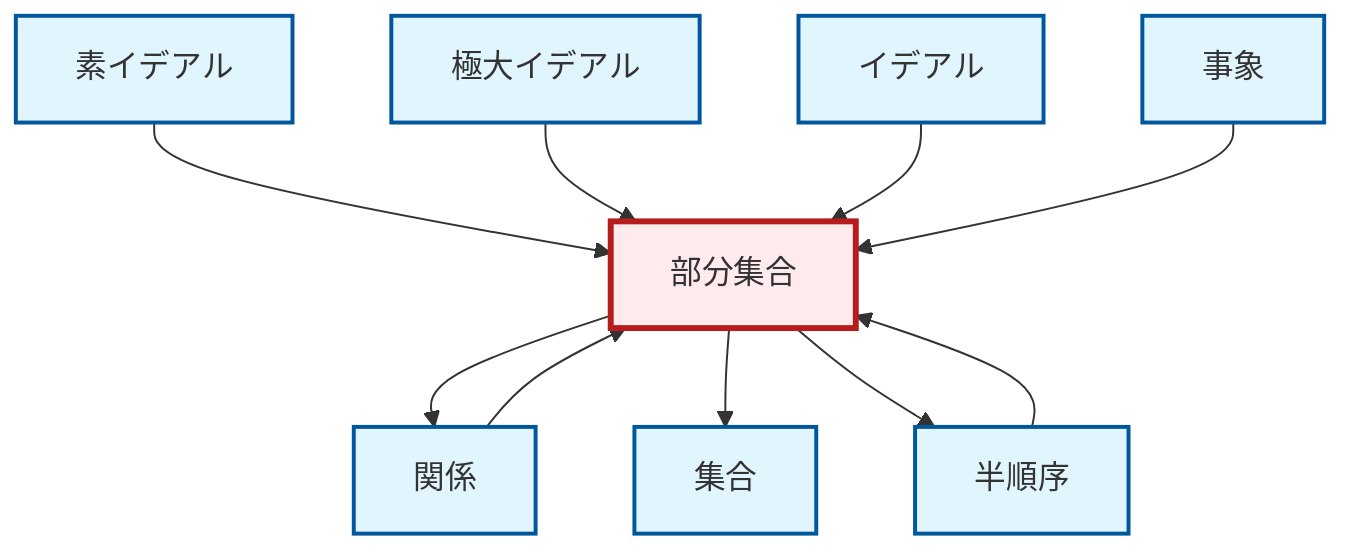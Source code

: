 graph TD
    classDef definition fill:#e1f5fe,stroke:#01579b,stroke-width:2px
    classDef theorem fill:#f3e5f5,stroke:#4a148c,stroke-width:2px
    classDef axiom fill:#fff3e0,stroke:#e65100,stroke-width:2px
    classDef example fill:#e8f5e9,stroke:#1b5e20,stroke-width:2px
    classDef current fill:#ffebee,stroke:#b71c1c,stroke-width:3px
    def-set["集合"]:::definition
    def-event["事象"]:::definition
    def-maximal-ideal["極大イデアル"]:::definition
    def-subset["部分集合"]:::definition
    def-prime-ideal["素イデアル"]:::definition
    def-ideal["イデアル"]:::definition
    def-partial-order["半順序"]:::definition
    def-relation["関係"]:::definition
    def-subset --> def-relation
    def-subset --> def-set
    def-subset --> def-partial-order
    def-prime-ideal --> def-subset
    def-relation --> def-subset
    def-maximal-ideal --> def-subset
    def-ideal --> def-subset
    def-event --> def-subset
    def-partial-order --> def-subset
    class def-subset current
